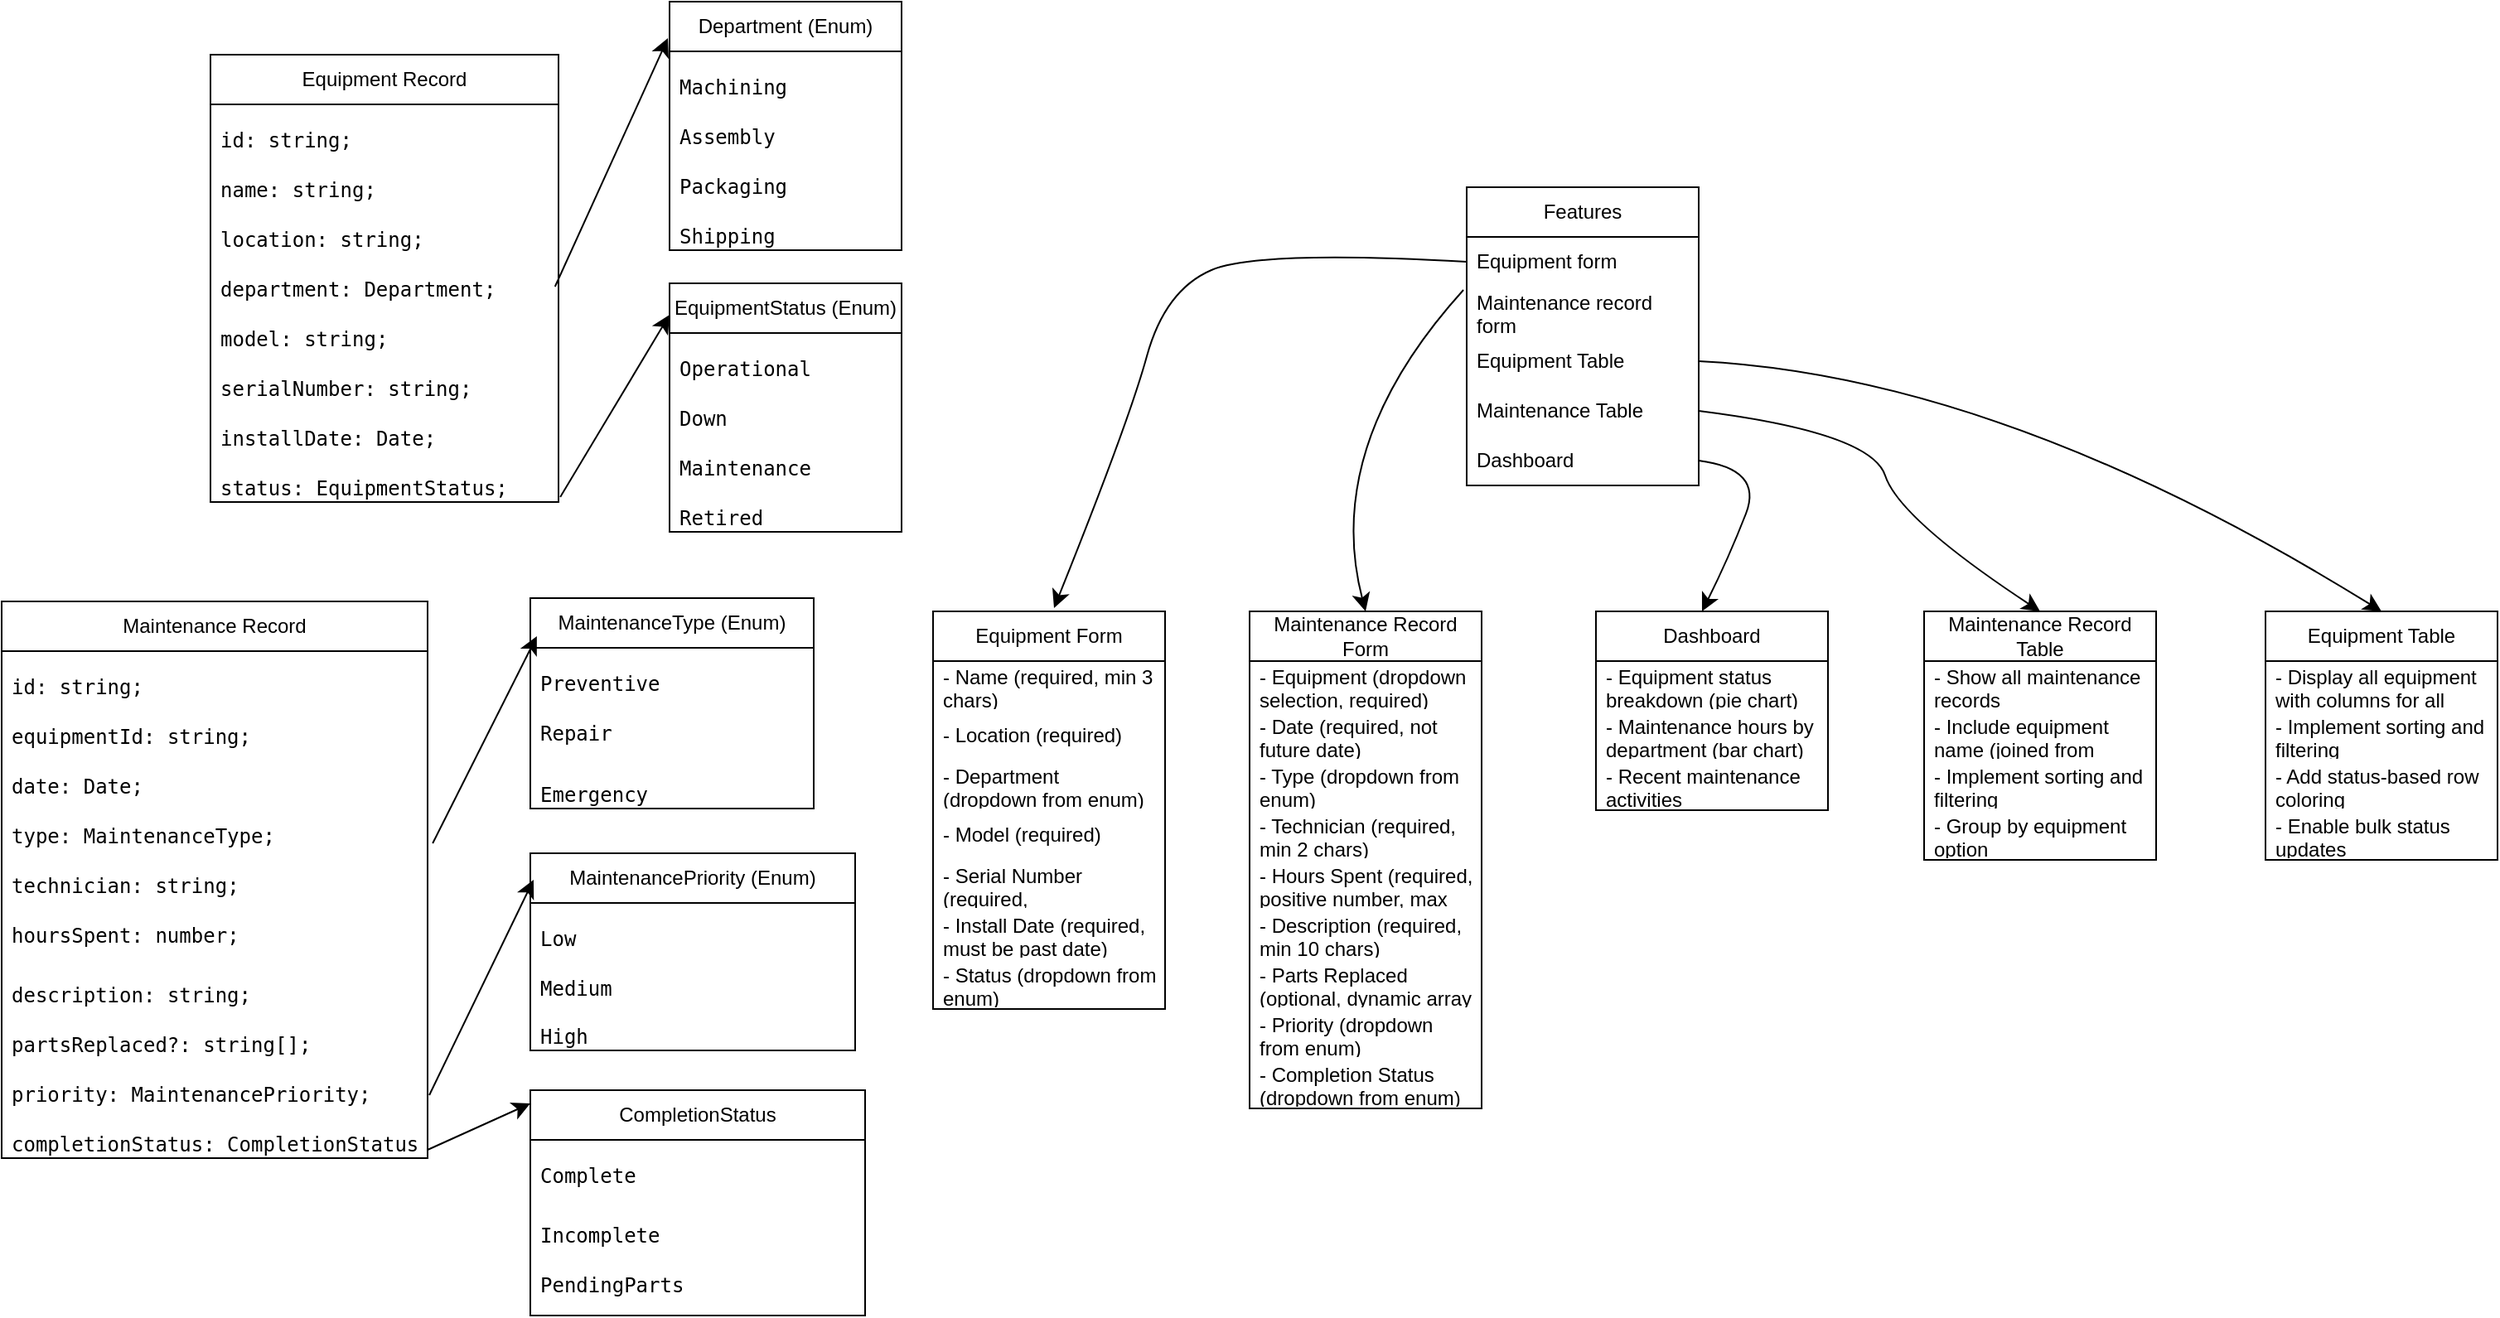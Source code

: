 <mxfile version="25.0.3">
  <diagram name="Page-1" id="5VgWDtxSaTpN4WF9sOfz">
    <mxGraphModel dx="2487" dy="1349" grid="0" gridSize="10" guides="1" tooltips="1" connect="1" arrows="1" fold="1" page="0" pageScale="1" pageWidth="850" pageHeight="1100" math="0" shadow="0">
      <root>
        <mxCell id="0" />
        <mxCell id="1" parent="0" />
        <mxCell id="7rhmmY-46YRHxx6IrjYj-1" value="Features" style="swimlane;fontStyle=0;childLayout=stackLayout;horizontal=1;startSize=30;horizontalStack=0;resizeParent=1;resizeParentMax=0;resizeLast=0;collapsible=1;marginBottom=0;whiteSpace=wrap;html=1;" vertex="1" parent="1">
          <mxGeometry x="192" y="-205" width="140" height="180" as="geometry" />
        </mxCell>
        <mxCell id="7rhmmY-46YRHxx6IrjYj-2" value="Equipment form" style="text;strokeColor=none;fillColor=none;align=left;verticalAlign=middle;spacingLeft=4;spacingRight=4;overflow=hidden;points=[[0,0.5],[1,0.5]];portConstraint=eastwest;rotatable=0;whiteSpace=wrap;html=1;" vertex="1" parent="7rhmmY-46YRHxx6IrjYj-1">
          <mxGeometry y="30" width="140" height="30" as="geometry" />
        </mxCell>
        <mxCell id="7rhmmY-46YRHxx6IrjYj-3" value="Maintenance record form" style="text;strokeColor=none;fillColor=none;align=left;verticalAlign=middle;spacingLeft=4;spacingRight=4;overflow=hidden;points=[[0,0.5],[1,0.5]];portConstraint=eastwest;rotatable=0;whiteSpace=wrap;html=1;" vertex="1" parent="7rhmmY-46YRHxx6IrjYj-1">
          <mxGeometry y="60" width="140" height="30" as="geometry" />
        </mxCell>
        <mxCell id="7rhmmY-46YRHxx6IrjYj-4" value="Equipment Table" style="text;strokeColor=none;fillColor=none;align=left;verticalAlign=middle;spacingLeft=4;spacingRight=4;overflow=hidden;points=[[0,0.5],[1,0.5]];portConstraint=eastwest;rotatable=0;whiteSpace=wrap;html=1;" vertex="1" parent="7rhmmY-46YRHxx6IrjYj-1">
          <mxGeometry y="90" width="140" height="30" as="geometry" />
        </mxCell>
        <mxCell id="7rhmmY-46YRHxx6IrjYj-5" value="Maintenance Table" style="text;strokeColor=none;fillColor=none;align=left;verticalAlign=middle;spacingLeft=4;spacingRight=4;overflow=hidden;points=[[0,0.5],[1,0.5]];portConstraint=eastwest;rotatable=0;whiteSpace=wrap;html=1;" vertex="1" parent="7rhmmY-46YRHxx6IrjYj-1">
          <mxGeometry y="120" width="140" height="30" as="geometry" />
        </mxCell>
        <mxCell id="7rhmmY-46YRHxx6IrjYj-6" value="Dashboard" style="text;strokeColor=none;fillColor=none;align=left;verticalAlign=middle;spacingLeft=4;spacingRight=4;overflow=hidden;points=[[0,0.5],[1,0.5]];portConstraint=eastwest;rotatable=0;whiteSpace=wrap;html=1;" vertex="1" parent="7rhmmY-46YRHxx6IrjYj-1">
          <mxGeometry y="150" width="140" height="30" as="geometry" />
        </mxCell>
        <mxCell id="7rhmmY-46YRHxx6IrjYj-11" value="Equipment Form" style="swimlane;fontStyle=0;childLayout=stackLayout;horizontal=1;startSize=30;horizontalStack=0;resizeParent=1;resizeParentMax=0;resizeLast=0;collapsible=1;marginBottom=0;whiteSpace=wrap;html=1;" vertex="1" parent="1">
          <mxGeometry x="-130" y="51" width="140" height="240" as="geometry" />
        </mxCell>
        <mxCell id="7rhmmY-46YRHxx6IrjYj-12" value="- Name (required, min 3 chars)" style="text;strokeColor=none;fillColor=none;align=left;verticalAlign=middle;spacingLeft=4;spacingRight=4;overflow=hidden;points=[[0,0.5],[1,0.5]];portConstraint=eastwest;rotatable=0;whiteSpace=wrap;html=1;" vertex="1" parent="7rhmmY-46YRHxx6IrjYj-11">
          <mxGeometry y="30" width="140" height="30" as="geometry" />
        </mxCell>
        <mxCell id="7rhmmY-46YRHxx6IrjYj-13" value="- Location (required)" style="text;strokeColor=none;fillColor=none;align=left;verticalAlign=middle;spacingLeft=4;spacingRight=4;overflow=hidden;points=[[0,0.5],[1,0.5]];portConstraint=eastwest;rotatable=0;whiteSpace=wrap;html=1;" vertex="1" parent="7rhmmY-46YRHxx6IrjYj-11">
          <mxGeometry y="60" width="140" height="30" as="geometry" />
        </mxCell>
        <mxCell id="7rhmmY-46YRHxx6IrjYj-14" value="- Department (dropdown from enum)" style="text;strokeColor=none;fillColor=none;align=left;verticalAlign=middle;spacingLeft=4;spacingRight=4;overflow=hidden;points=[[0,0.5],[1,0.5]];portConstraint=eastwest;rotatable=0;whiteSpace=wrap;html=1;" vertex="1" parent="7rhmmY-46YRHxx6IrjYj-11">
          <mxGeometry y="90" width="140" height="30" as="geometry" />
        </mxCell>
        <mxCell id="7rhmmY-46YRHxx6IrjYj-15" value="- Model (required)" style="text;strokeColor=none;fillColor=none;align=left;verticalAlign=middle;spacingLeft=4;spacingRight=4;overflow=hidden;points=[[0,0.5],[1,0.5]];portConstraint=eastwest;rotatable=0;whiteSpace=wrap;html=1;" vertex="1" parent="7rhmmY-46YRHxx6IrjYj-11">
          <mxGeometry y="120" width="140" height="30" as="geometry" />
        </mxCell>
        <mxCell id="7rhmmY-46YRHxx6IrjYj-16" value="- Serial Number (required, alphanumeric)" style="text;strokeColor=none;fillColor=none;align=left;verticalAlign=middle;spacingLeft=4;spacingRight=4;overflow=hidden;points=[[0,0.5],[1,0.5]];portConstraint=eastwest;rotatable=0;whiteSpace=wrap;html=1;" vertex="1" parent="7rhmmY-46YRHxx6IrjYj-11">
          <mxGeometry y="150" width="140" height="30" as="geometry" />
        </mxCell>
        <mxCell id="7rhmmY-46YRHxx6IrjYj-17" value="- Install Date (required, must be past date)" style="text;strokeColor=none;fillColor=none;align=left;verticalAlign=middle;spacingLeft=4;spacingRight=4;overflow=hidden;points=[[0,0.5],[1,0.5]];portConstraint=eastwest;rotatable=0;whiteSpace=wrap;html=1;" vertex="1" parent="7rhmmY-46YRHxx6IrjYj-11">
          <mxGeometry y="180" width="140" height="30" as="geometry" />
        </mxCell>
        <mxCell id="7rhmmY-46YRHxx6IrjYj-18" value="- Status (dropdown from enum)" style="text;strokeColor=none;fillColor=none;align=left;verticalAlign=middle;spacingLeft=4;spacingRight=4;overflow=hidden;points=[[0,0.5],[1,0.5]];portConstraint=eastwest;rotatable=0;whiteSpace=wrap;html=1;" vertex="1" parent="7rhmmY-46YRHxx6IrjYj-11">
          <mxGeometry y="210" width="140" height="30" as="geometry" />
        </mxCell>
        <mxCell id="7rhmmY-46YRHxx6IrjYj-21" value="Maintenance Record Form" style="swimlane;fontStyle=0;childLayout=stackLayout;horizontal=1;startSize=30;horizontalStack=0;resizeParent=1;resizeParentMax=0;resizeLast=0;collapsible=1;marginBottom=0;whiteSpace=wrap;html=1;" vertex="1" parent="1">
          <mxGeometry x="61" y="51" width="140" height="300" as="geometry" />
        </mxCell>
        <mxCell id="7rhmmY-46YRHxx6IrjYj-22" value="- Equipment (dropdown selection, required)" style="text;strokeColor=none;fillColor=none;align=left;verticalAlign=middle;spacingLeft=4;spacingRight=4;overflow=hidden;points=[[0,0.5],[1,0.5]];portConstraint=eastwest;rotatable=0;whiteSpace=wrap;html=1;" vertex="1" parent="7rhmmY-46YRHxx6IrjYj-21">
          <mxGeometry y="30" width="140" height="30" as="geometry" />
        </mxCell>
        <mxCell id="7rhmmY-46YRHxx6IrjYj-23" value="- Date (required, not future date)" style="text;strokeColor=none;fillColor=none;align=left;verticalAlign=middle;spacingLeft=4;spacingRight=4;overflow=hidden;points=[[0,0.5],[1,0.5]];portConstraint=eastwest;rotatable=0;whiteSpace=wrap;html=1;" vertex="1" parent="7rhmmY-46YRHxx6IrjYj-21">
          <mxGeometry y="60" width="140" height="30" as="geometry" />
        </mxCell>
        <mxCell id="7rhmmY-46YRHxx6IrjYj-24" value="- Type (dropdown from enum)" style="text;strokeColor=none;fillColor=none;align=left;verticalAlign=middle;spacingLeft=4;spacingRight=4;overflow=hidden;points=[[0,0.5],[1,0.5]];portConstraint=eastwest;rotatable=0;whiteSpace=wrap;html=1;" vertex="1" parent="7rhmmY-46YRHxx6IrjYj-21">
          <mxGeometry y="90" width="140" height="30" as="geometry" />
        </mxCell>
        <mxCell id="7rhmmY-46YRHxx6IrjYj-25" value="- Technician (required, min 2 chars)" style="text;strokeColor=none;fillColor=none;align=left;verticalAlign=middle;spacingLeft=4;spacingRight=4;overflow=hidden;points=[[0,0.5],[1,0.5]];portConstraint=eastwest;rotatable=0;whiteSpace=wrap;html=1;" vertex="1" parent="7rhmmY-46YRHxx6IrjYj-21">
          <mxGeometry y="120" width="140" height="30" as="geometry" />
        </mxCell>
        <mxCell id="7rhmmY-46YRHxx6IrjYj-26" value="- Hours Spent (required, positive number, max 24)" style="text;strokeColor=none;fillColor=none;align=left;verticalAlign=middle;spacingLeft=4;spacingRight=4;overflow=hidden;points=[[0,0.5],[1,0.5]];portConstraint=eastwest;rotatable=0;whiteSpace=wrap;html=1;" vertex="1" parent="7rhmmY-46YRHxx6IrjYj-21">
          <mxGeometry y="150" width="140" height="30" as="geometry" />
        </mxCell>
        <mxCell id="7rhmmY-46YRHxx6IrjYj-27" value="- Description (required, min 10 chars)" style="text;strokeColor=none;fillColor=none;align=left;verticalAlign=middle;spacingLeft=4;spacingRight=4;overflow=hidden;points=[[0,0.5],[1,0.5]];portConstraint=eastwest;rotatable=0;whiteSpace=wrap;html=1;" vertex="1" parent="7rhmmY-46YRHxx6IrjYj-21">
          <mxGeometry y="180" width="140" height="30" as="geometry" />
        </mxCell>
        <mxCell id="7rhmmY-46YRHxx6IrjYj-28" value="- Parts Replaced (optional, dynamic array of strings)" style="text;strokeColor=none;fillColor=none;align=left;verticalAlign=middle;spacingLeft=4;spacingRight=4;overflow=hidden;points=[[0,0.5],[1,0.5]];portConstraint=eastwest;rotatable=0;whiteSpace=wrap;html=1;" vertex="1" parent="7rhmmY-46YRHxx6IrjYj-21">
          <mxGeometry y="210" width="140" height="30" as="geometry" />
        </mxCell>
        <mxCell id="7rhmmY-46YRHxx6IrjYj-29" value="- Priority (dropdown from enum)" style="text;strokeColor=none;fillColor=none;align=left;verticalAlign=middle;spacingLeft=4;spacingRight=4;overflow=hidden;points=[[0,0.5],[1,0.5]];portConstraint=eastwest;rotatable=0;whiteSpace=wrap;html=1;" vertex="1" parent="7rhmmY-46YRHxx6IrjYj-21">
          <mxGeometry y="240" width="140" height="30" as="geometry" />
        </mxCell>
        <mxCell id="7rhmmY-46YRHxx6IrjYj-30" value="- Completion Status (dropdown from enum)" style="text;strokeColor=none;fillColor=none;align=left;verticalAlign=middle;spacingLeft=4;spacingRight=4;overflow=hidden;points=[[0,0.5],[1,0.5]];portConstraint=eastwest;rotatable=0;whiteSpace=wrap;html=1;" vertex="1" parent="7rhmmY-46YRHxx6IrjYj-21">
          <mxGeometry y="270" width="140" height="30" as="geometry" />
        </mxCell>
        <mxCell id="7rhmmY-46YRHxx6IrjYj-31" value="Equipment Table" style="swimlane;fontStyle=0;childLayout=stackLayout;horizontal=1;startSize=30;horizontalStack=0;resizeParent=1;resizeParentMax=0;resizeLast=0;collapsible=1;marginBottom=0;whiteSpace=wrap;html=1;" vertex="1" parent="1">
          <mxGeometry x="674" y="51" width="140" height="150" as="geometry" />
        </mxCell>
        <mxCell id="7rhmmY-46YRHxx6IrjYj-32" value="- Display all equipment with columns for all fields" style="text;strokeColor=none;fillColor=none;align=left;verticalAlign=middle;spacingLeft=4;spacingRight=4;overflow=hidden;points=[[0,0.5],[1,0.5]];portConstraint=eastwest;rotatable=0;whiteSpace=wrap;html=1;" vertex="1" parent="7rhmmY-46YRHxx6IrjYj-31">
          <mxGeometry y="30" width="140" height="30" as="geometry" />
        </mxCell>
        <mxCell id="7rhmmY-46YRHxx6IrjYj-33" value="- Implement sorting and filtering" style="text;strokeColor=none;fillColor=none;align=left;verticalAlign=middle;spacingLeft=4;spacingRight=4;overflow=hidden;points=[[0,0.5],[1,0.5]];portConstraint=eastwest;rotatable=0;whiteSpace=wrap;html=1;" vertex="1" parent="7rhmmY-46YRHxx6IrjYj-31">
          <mxGeometry y="60" width="140" height="30" as="geometry" />
        </mxCell>
        <mxCell id="7rhmmY-46YRHxx6IrjYj-34" value="- Add status-based row coloring" style="text;strokeColor=none;fillColor=none;align=left;verticalAlign=middle;spacingLeft=4;spacingRight=4;overflow=hidden;points=[[0,0.5],[1,0.5]];portConstraint=eastwest;rotatable=0;whiteSpace=wrap;html=1;" vertex="1" parent="7rhmmY-46YRHxx6IrjYj-31">
          <mxGeometry y="90" width="140" height="30" as="geometry" />
        </mxCell>
        <mxCell id="7rhmmY-46YRHxx6IrjYj-35" value="- Enable bulk status updates" style="text;strokeColor=none;fillColor=none;align=left;verticalAlign=middle;spacingLeft=4;spacingRight=4;overflow=hidden;points=[[0,0.5],[1,0.5]];portConstraint=eastwest;rotatable=0;whiteSpace=wrap;html=1;" vertex="1" parent="7rhmmY-46YRHxx6IrjYj-31">
          <mxGeometry y="120" width="140" height="30" as="geometry" />
        </mxCell>
        <mxCell id="7rhmmY-46YRHxx6IrjYj-36" value="Maintenance Record Table" style="swimlane;fontStyle=0;childLayout=stackLayout;horizontal=1;startSize=30;horizontalStack=0;resizeParent=1;resizeParentMax=0;resizeLast=0;collapsible=1;marginBottom=0;whiteSpace=wrap;html=1;" vertex="1" parent="1">
          <mxGeometry x="468" y="51" width="140" height="150" as="geometry" />
        </mxCell>
        <mxCell id="7rhmmY-46YRHxx6IrjYj-37" value="- Show all maintenance records" style="text;strokeColor=none;fillColor=none;align=left;verticalAlign=middle;spacingLeft=4;spacingRight=4;overflow=hidden;points=[[0,0.5],[1,0.5]];portConstraint=eastwest;rotatable=0;whiteSpace=wrap;html=1;" vertex="1" parent="7rhmmY-46YRHxx6IrjYj-36">
          <mxGeometry y="30" width="140" height="30" as="geometry" />
        </mxCell>
        <mxCell id="7rhmmY-46YRHxx6IrjYj-38" value="- Include equipment name (joined from equipment data)" style="text;strokeColor=none;fillColor=none;align=left;verticalAlign=middle;spacingLeft=4;spacingRight=4;overflow=hidden;points=[[0,0.5],[1,0.5]];portConstraint=eastwest;rotatable=0;whiteSpace=wrap;html=1;" vertex="1" parent="7rhmmY-46YRHxx6IrjYj-36">
          <mxGeometry y="60" width="140" height="30" as="geometry" />
        </mxCell>
        <mxCell id="7rhmmY-46YRHxx6IrjYj-39" value="- Implement sorting and filtering" style="text;strokeColor=none;fillColor=none;align=left;verticalAlign=middle;spacingLeft=4;spacingRight=4;overflow=hidden;points=[[0,0.5],[1,0.5]];portConstraint=eastwest;rotatable=0;whiteSpace=wrap;html=1;" vertex="1" parent="7rhmmY-46YRHxx6IrjYj-36">
          <mxGeometry y="90" width="140" height="30" as="geometry" />
        </mxCell>
        <mxCell id="7rhmmY-46YRHxx6IrjYj-40" value="- Group by equipment option" style="text;strokeColor=none;fillColor=none;align=left;verticalAlign=middle;spacingLeft=4;spacingRight=4;overflow=hidden;points=[[0,0.5],[1,0.5]];portConstraint=eastwest;rotatable=0;whiteSpace=wrap;html=1;" vertex="1" parent="7rhmmY-46YRHxx6IrjYj-36">
          <mxGeometry y="120" width="140" height="30" as="geometry" />
        </mxCell>
        <mxCell id="7rhmmY-46YRHxx6IrjYj-41" value="Dashboard" style="swimlane;fontStyle=0;childLayout=stackLayout;horizontal=1;startSize=30;horizontalStack=0;resizeParent=1;resizeParentMax=0;resizeLast=0;collapsible=1;marginBottom=0;whiteSpace=wrap;html=1;" vertex="1" parent="1">
          <mxGeometry x="270" y="51" width="140" height="120" as="geometry" />
        </mxCell>
        <mxCell id="7rhmmY-46YRHxx6IrjYj-42" value="- Equipment status breakdown (pie chart)" style="text;strokeColor=none;fillColor=none;align=left;verticalAlign=middle;spacingLeft=4;spacingRight=4;overflow=hidden;points=[[0,0.5],[1,0.5]];portConstraint=eastwest;rotatable=0;whiteSpace=wrap;html=1;" vertex="1" parent="7rhmmY-46YRHxx6IrjYj-41">
          <mxGeometry y="30" width="140" height="30" as="geometry" />
        </mxCell>
        <mxCell id="7rhmmY-46YRHxx6IrjYj-43" value="- Maintenance hours by department (bar chart)" style="text;strokeColor=none;fillColor=none;align=left;verticalAlign=middle;spacingLeft=4;spacingRight=4;overflow=hidden;points=[[0,0.5],[1,0.5]];portConstraint=eastwest;rotatable=0;whiteSpace=wrap;html=1;" vertex="1" parent="7rhmmY-46YRHxx6IrjYj-41">
          <mxGeometry y="60" width="140" height="30" as="geometry" />
        </mxCell>
        <mxCell id="7rhmmY-46YRHxx6IrjYj-44" value="- Recent maintenance activities" style="text;strokeColor=none;fillColor=none;align=left;verticalAlign=middle;spacingLeft=4;spacingRight=4;overflow=hidden;points=[[0,0.5],[1,0.5]];portConstraint=eastwest;rotatable=0;whiteSpace=wrap;html=1;" vertex="1" parent="7rhmmY-46YRHxx6IrjYj-41">
          <mxGeometry y="90" width="140" height="30" as="geometry" />
        </mxCell>
        <mxCell id="7rhmmY-46YRHxx6IrjYj-47" value="" style="curved=1;endArrow=classic;html=1;rounded=0;fontSize=12;startSize=8;endSize=8;exitX=0;exitY=0.5;exitDx=0;exitDy=0;" edge="1" parent="1" source="7rhmmY-46YRHxx6IrjYj-2">
          <mxGeometry width="50" height="50" relative="1" as="geometry">
            <mxPoint x="-1" y="-108" as="sourcePoint" />
            <mxPoint x="-57" y="49" as="targetPoint" />
            <Array as="points">
              <mxPoint x="66" y="-167" />
              <mxPoint x="10" y="-143" />
              <mxPoint x="-12" y="-63" />
            </Array>
          </mxGeometry>
        </mxCell>
        <mxCell id="7rhmmY-46YRHxx6IrjYj-48" value="" style="curved=1;endArrow=classic;html=1;rounded=0;fontSize=12;startSize=8;endSize=8;entryX=0.5;entryY=0;entryDx=0;entryDy=0;exitX=-0.014;exitY=0.067;exitDx=0;exitDy=0;exitPerimeter=0;" edge="1" parent="1" source="7rhmmY-46YRHxx6IrjYj-3" target="7rhmmY-46YRHxx6IrjYj-21">
          <mxGeometry width="50" height="50" relative="1" as="geometry">
            <mxPoint x="55" y="-49" as="sourcePoint" />
            <mxPoint x="105" y="-99" as="targetPoint" />
            <Array as="points">
              <mxPoint x="105" y="-49" />
            </Array>
          </mxGeometry>
        </mxCell>
        <mxCell id="7rhmmY-46YRHxx6IrjYj-50" value="" style="curved=1;endArrow=classic;html=1;rounded=0;fontSize=12;startSize=8;endSize=8;exitX=1;exitY=0.75;exitDx=0;exitDy=0;entryX=0.5;entryY=0;entryDx=0;entryDy=0;" edge="1" parent="1" source="7rhmmY-46YRHxx6IrjYj-1" target="7rhmmY-46YRHxx6IrjYj-36">
          <mxGeometry width="50" height="50" relative="1" as="geometry">
            <mxPoint x="442" y="-82" as="sourcePoint" />
            <mxPoint x="527" y="47" as="targetPoint" />
            <Array as="points">
              <mxPoint x="436" y="-57" />
              <mxPoint x="453" y="-5" />
            </Array>
          </mxGeometry>
        </mxCell>
        <mxCell id="7rhmmY-46YRHxx6IrjYj-51" value="" style="curved=1;endArrow=classic;html=1;rounded=0;fontSize=12;startSize=8;endSize=8;entryX=0.457;entryY=0;entryDx=0;entryDy=0;entryPerimeter=0;exitX=1;exitY=0.5;exitDx=0;exitDy=0;" edge="1" parent="1" source="7rhmmY-46YRHxx6IrjYj-6" target="7rhmmY-46YRHxx6IrjYj-41">
          <mxGeometry width="50" height="50" relative="1" as="geometry">
            <mxPoint x="468" y="156" as="sourcePoint" />
            <mxPoint x="518" y="106" as="targetPoint" />
            <Array as="points">
              <mxPoint x="371" y="-35" />
              <mxPoint x="350" y="19" />
            </Array>
          </mxGeometry>
        </mxCell>
        <mxCell id="7rhmmY-46YRHxx6IrjYj-53" value="" style="curved=1;endArrow=classic;html=1;rounded=0;fontSize=12;startSize=8;endSize=8;exitX=1;exitY=0.5;exitDx=0;exitDy=0;entryX=0.5;entryY=0;entryDx=0;entryDy=0;" edge="1" parent="1" source="7rhmmY-46YRHxx6IrjYj-4" target="7rhmmY-46YRHxx6IrjYj-31">
          <mxGeometry width="50" height="50" relative="1" as="geometry">
            <mxPoint x="505" y="-96" as="sourcePoint" />
            <mxPoint x="555" y="-146" as="targetPoint" />
            <Array as="points">
              <mxPoint x="515" y="-91" />
            </Array>
          </mxGeometry>
        </mxCell>
        <mxCell id="7rhmmY-46YRHxx6IrjYj-58" value="Equipment Record" style="swimlane;fontStyle=0;childLayout=stackLayout;horizontal=1;startSize=30;horizontalStack=0;resizeParent=1;resizeParentMax=0;resizeLast=0;collapsible=1;marginBottom=0;whiteSpace=wrap;html=1;" vertex="1" parent="1">
          <mxGeometry x="-566" y="-285" width="210" height="270" as="geometry" />
        </mxCell>
        <mxCell id="7rhmmY-46YRHxx6IrjYj-59" value="&lt;pre&gt;&lt;span class=&quot;pl-c1&quot;&gt;id&lt;/span&gt;: &lt;span class=&quot;pl-smi&quot;&gt;string&lt;/span&gt;&lt;span class=&quot;pl-kos&quot;&gt;;&lt;/span&gt;&lt;/pre&gt;" style="text;strokeColor=none;fillColor=none;align=left;verticalAlign=middle;spacingLeft=4;spacingRight=4;overflow=hidden;points=[[0,0.5],[1,0.5]];portConstraint=eastwest;rotatable=0;whiteSpace=wrap;html=1;" vertex="1" parent="7rhmmY-46YRHxx6IrjYj-58">
          <mxGeometry y="30" width="210" height="30" as="geometry" />
        </mxCell>
        <mxCell id="7rhmmY-46YRHxx6IrjYj-60" value="&lt;pre&gt;&lt;span class=&quot;pl-c1&quot;&gt;name&lt;/span&gt;: &lt;span class=&quot;pl-smi&quot;&gt;string&lt;/span&gt;&lt;span class=&quot;pl-kos&quot;&gt;;&lt;/span&gt;&lt;/pre&gt;" style="text;strokeColor=none;fillColor=none;align=left;verticalAlign=middle;spacingLeft=4;spacingRight=4;overflow=hidden;points=[[0,0.5],[1,0.5]];portConstraint=eastwest;rotatable=0;whiteSpace=wrap;html=1;" vertex="1" parent="7rhmmY-46YRHxx6IrjYj-58">
          <mxGeometry y="60" width="210" height="30" as="geometry" />
        </mxCell>
        <mxCell id="7rhmmY-46YRHxx6IrjYj-61" value="&lt;pre&gt;&lt;span class=&quot;pl-c1&quot;&gt;location&lt;/span&gt;: &lt;span class=&quot;pl-smi&quot;&gt;string&lt;/span&gt;&lt;span class=&quot;pl-kos&quot;&gt;;&lt;/span&gt;&lt;/pre&gt;" style="text;strokeColor=none;fillColor=none;align=left;verticalAlign=middle;spacingLeft=4;spacingRight=4;overflow=hidden;points=[[0,0.5],[1,0.5]];portConstraint=eastwest;rotatable=0;whiteSpace=wrap;html=1;" vertex="1" parent="7rhmmY-46YRHxx6IrjYj-58">
          <mxGeometry y="90" width="210" height="30" as="geometry" />
        </mxCell>
        <mxCell id="7rhmmY-46YRHxx6IrjYj-63" value="&lt;pre&gt;&lt;span class=&quot;pl-c1&quot;&gt;department: Department;&lt;/span&gt;&lt;/pre&gt;" style="text;strokeColor=none;fillColor=none;align=left;verticalAlign=middle;spacingLeft=4;spacingRight=4;overflow=hidden;points=[[0,0.5],[1,0.5]];portConstraint=eastwest;rotatable=0;whiteSpace=wrap;html=1;" vertex="1" parent="7rhmmY-46YRHxx6IrjYj-58">
          <mxGeometry y="120" width="210" height="30" as="geometry" />
        </mxCell>
        <mxCell id="7rhmmY-46YRHxx6IrjYj-64" value="&lt;pre&gt;&lt;span class=&quot;pl-c1&quot;&gt;model&lt;/span&gt;: &lt;span class=&quot;pl-smi&quot;&gt;string&lt;/span&gt;&lt;span class=&quot;pl-kos&quot;&gt;;&lt;/span&gt;&lt;/pre&gt;" style="text;strokeColor=none;fillColor=none;align=left;verticalAlign=middle;spacingLeft=4;spacingRight=4;overflow=hidden;points=[[0,0.5],[1,0.5]];portConstraint=eastwest;rotatable=0;whiteSpace=wrap;html=1;" vertex="1" parent="7rhmmY-46YRHxx6IrjYj-58">
          <mxGeometry y="150" width="210" height="30" as="geometry" />
        </mxCell>
        <mxCell id="7rhmmY-46YRHxx6IrjYj-65" value="&lt;pre&gt;&lt;span class=&quot;pl-c1&quot;&gt;serialNumber&lt;/span&gt;: &lt;span class=&quot;pl-smi&quot;&gt;string&lt;/span&gt;&lt;span class=&quot;pl-kos&quot;&gt;;&lt;/span&gt;&lt;/pre&gt;" style="text;strokeColor=none;fillColor=none;align=left;verticalAlign=middle;spacingLeft=4;spacingRight=4;overflow=hidden;points=[[0,0.5],[1,0.5]];portConstraint=eastwest;rotatable=0;whiteSpace=wrap;html=1;" vertex="1" parent="7rhmmY-46YRHxx6IrjYj-58">
          <mxGeometry y="180" width="210" height="30" as="geometry" />
        </mxCell>
        <mxCell id="7rhmmY-46YRHxx6IrjYj-66" value="&lt;pre&gt;&lt;span class=&quot;pl-c1&quot;&gt;installDate&lt;/span&gt;: &lt;span class=&quot;pl-smi&quot;&gt;Date&lt;/span&gt;&lt;span class=&quot;pl-kos&quot;&gt;;&lt;/span&gt;&lt;/pre&gt;" style="text;strokeColor=none;fillColor=none;align=left;verticalAlign=middle;spacingLeft=4;spacingRight=4;overflow=hidden;points=[[0,0.5],[1,0.5]];portConstraint=eastwest;rotatable=0;whiteSpace=wrap;html=1;" vertex="1" parent="7rhmmY-46YRHxx6IrjYj-58">
          <mxGeometry y="210" width="210" height="30" as="geometry" />
        </mxCell>
        <mxCell id="7rhmmY-46YRHxx6IrjYj-68" value="&lt;pre&gt;&lt;span class=&quot;pl-c1&quot;&gt;status&lt;/span&gt;: EquipmentStatus;&lt;/pre&gt;" style="text;strokeColor=none;fillColor=none;align=left;verticalAlign=middle;spacingLeft=4;spacingRight=4;overflow=hidden;points=[[0,0.5],[1,0.5]];portConstraint=eastwest;rotatable=0;whiteSpace=wrap;html=1;" vertex="1" parent="7rhmmY-46YRHxx6IrjYj-58">
          <mxGeometry y="240" width="210" height="30" as="geometry" />
        </mxCell>
        <mxCell id="7rhmmY-46YRHxx6IrjYj-69" value="Department (Enum)" style="swimlane;fontStyle=0;childLayout=stackLayout;horizontal=1;startSize=30;horizontalStack=0;resizeParent=1;resizeParentMax=0;resizeLast=0;collapsible=1;marginBottom=0;whiteSpace=wrap;html=1;" vertex="1" parent="1">
          <mxGeometry x="-289" y="-317" width="140" height="150" as="geometry" />
        </mxCell>
        <mxCell id="7rhmmY-46YRHxx6IrjYj-71" value="&lt;pre&gt;&lt;span class=&quot;pl-s&quot;&gt;Machining&lt;/span&gt;&lt;/pre&gt;" style="text;strokeColor=none;fillColor=none;align=left;verticalAlign=middle;spacingLeft=4;spacingRight=4;overflow=hidden;points=[[0,0.5],[1,0.5]];portConstraint=eastwest;rotatable=0;whiteSpace=wrap;html=1;" vertex="1" parent="7rhmmY-46YRHxx6IrjYj-69">
          <mxGeometry y="30" width="140" height="30" as="geometry" />
        </mxCell>
        <mxCell id="7rhmmY-46YRHxx6IrjYj-72" value="&lt;pre&gt;&lt;span class=&quot;pl-s&quot;&gt;Assembly&lt;/span&gt;&lt;/pre&gt;" style="text;strokeColor=none;fillColor=none;align=left;verticalAlign=middle;spacingLeft=4;spacingRight=4;overflow=hidden;points=[[0,0.5],[1,0.5]];portConstraint=eastwest;rotatable=0;whiteSpace=wrap;html=1;" vertex="1" parent="7rhmmY-46YRHxx6IrjYj-69">
          <mxGeometry y="60" width="140" height="30" as="geometry" />
        </mxCell>
        <mxCell id="7rhmmY-46YRHxx6IrjYj-73" value="&lt;pre&gt;&lt;span class=&quot;pl-s&quot;&gt;Packaging&lt;/span&gt;&lt;/pre&gt;" style="text;strokeColor=none;fillColor=none;align=left;verticalAlign=middle;spacingLeft=4;spacingRight=4;overflow=hidden;points=[[0,0.5],[1,0.5]];portConstraint=eastwest;rotatable=0;whiteSpace=wrap;html=1;" vertex="1" parent="7rhmmY-46YRHxx6IrjYj-69">
          <mxGeometry y="90" width="140" height="30" as="geometry" />
        </mxCell>
        <mxCell id="7rhmmY-46YRHxx6IrjYj-74" value="&lt;pre&gt;&lt;span class=&quot;pl-s&quot;&gt;Shipping&lt;/span&gt;&lt;/pre&gt;" style="text;strokeColor=none;fillColor=none;align=left;verticalAlign=middle;spacingLeft=4;spacingRight=4;overflow=hidden;points=[[0,0.5],[1,0.5]];portConstraint=eastwest;rotatable=0;whiteSpace=wrap;html=1;" vertex="1" parent="7rhmmY-46YRHxx6IrjYj-69">
          <mxGeometry y="120" width="140" height="30" as="geometry" />
        </mxCell>
        <mxCell id="7rhmmY-46YRHxx6IrjYj-75" value="EquipmentStatus (Enum)" style="swimlane;fontStyle=0;childLayout=stackLayout;horizontal=1;startSize=30;horizontalStack=0;resizeParent=1;resizeParentMax=0;resizeLast=0;collapsible=1;marginBottom=0;whiteSpace=wrap;html=1;" vertex="1" parent="1">
          <mxGeometry x="-289" y="-147" width="140" height="150" as="geometry" />
        </mxCell>
        <mxCell id="7rhmmY-46YRHxx6IrjYj-76" value="&lt;pre&gt;&lt;span class=&quot;pl-s&quot;&gt;Operational&lt;/span&gt;&lt;/pre&gt;" style="text;strokeColor=none;fillColor=none;align=left;verticalAlign=middle;spacingLeft=4;spacingRight=4;overflow=hidden;points=[[0,0.5],[1,0.5]];portConstraint=eastwest;rotatable=0;whiteSpace=wrap;html=1;" vertex="1" parent="7rhmmY-46YRHxx6IrjYj-75">
          <mxGeometry y="30" width="140" height="30" as="geometry" />
        </mxCell>
        <mxCell id="7rhmmY-46YRHxx6IrjYj-77" value="&lt;pre&gt;&lt;span class=&quot;pl-s&quot;&gt;Down&lt;/span&gt;&lt;/pre&gt;" style="text;strokeColor=none;fillColor=none;align=left;verticalAlign=middle;spacingLeft=4;spacingRight=4;overflow=hidden;points=[[0,0.5],[1,0.5]];portConstraint=eastwest;rotatable=0;whiteSpace=wrap;html=1;" vertex="1" parent="7rhmmY-46YRHxx6IrjYj-75">
          <mxGeometry y="60" width="140" height="30" as="geometry" />
        </mxCell>
        <mxCell id="7rhmmY-46YRHxx6IrjYj-78" value="&lt;pre&gt;&lt;span class=&quot;pl-s&quot;&gt;Maintenance&lt;/span&gt;&lt;/pre&gt;" style="text;strokeColor=none;fillColor=none;align=left;verticalAlign=middle;spacingLeft=4;spacingRight=4;overflow=hidden;points=[[0,0.5],[1,0.5]];portConstraint=eastwest;rotatable=0;whiteSpace=wrap;html=1;" vertex="1" parent="7rhmmY-46YRHxx6IrjYj-75">
          <mxGeometry y="90" width="140" height="30" as="geometry" />
        </mxCell>
        <mxCell id="7rhmmY-46YRHxx6IrjYj-79" value="&lt;pre&gt;&lt;span class=&quot;pl-s&quot;&gt;Retired&lt;/span&gt;&lt;/pre&gt;" style="text;strokeColor=none;fillColor=none;align=left;verticalAlign=middle;spacingLeft=4;spacingRight=4;overflow=hidden;points=[[0,0.5],[1,0.5]];portConstraint=eastwest;rotatable=0;whiteSpace=wrap;html=1;" vertex="1" parent="7rhmmY-46YRHxx6IrjYj-75">
          <mxGeometry y="120" width="140" height="30" as="geometry" />
        </mxCell>
        <mxCell id="7rhmmY-46YRHxx6IrjYj-80" value="" style="endArrow=classic;html=1;rounded=0;fontSize=12;startSize=8;endSize=8;curved=1;exitX=0.99;exitY=0.667;exitDx=0;exitDy=0;exitPerimeter=0;entryX=-0.007;entryY=0.147;entryDx=0;entryDy=0;entryPerimeter=0;" edge="1" parent="1" source="7rhmmY-46YRHxx6IrjYj-63" target="7rhmmY-46YRHxx6IrjYj-69">
          <mxGeometry width="50" height="50" relative="1" as="geometry">
            <mxPoint x="-351" y="-140" as="sourcePoint" />
            <mxPoint x="-275" y="47" as="targetPoint" />
          </mxGeometry>
        </mxCell>
        <mxCell id="7rhmmY-46YRHxx6IrjYj-81" value="" style="endArrow=classic;html=1;rounded=0;fontSize=12;startSize=8;endSize=8;curved=1;exitX=1.005;exitY=0.9;exitDx=0;exitDy=0;exitPerimeter=0;entryX=0;entryY=0.127;entryDx=0;entryDy=0;entryPerimeter=0;" edge="1" parent="1" source="7rhmmY-46YRHxx6IrjYj-68" target="7rhmmY-46YRHxx6IrjYj-75">
          <mxGeometry width="50" height="50" relative="1" as="geometry">
            <mxPoint x="-325" y="97" as="sourcePoint" />
            <mxPoint x="-275" y="47" as="targetPoint" />
          </mxGeometry>
        </mxCell>
        <mxCell id="7rhmmY-46YRHxx6IrjYj-82" value="Maintenance Record" style="swimlane;fontStyle=0;childLayout=stackLayout;horizontal=1;startSize=30;horizontalStack=0;resizeParent=1;resizeParentMax=0;resizeLast=0;collapsible=1;marginBottom=0;whiteSpace=wrap;html=1;" vertex="1" parent="1">
          <mxGeometry x="-692" y="45" width="257" height="336" as="geometry" />
        </mxCell>
        <mxCell id="7rhmmY-46YRHxx6IrjYj-83" value="&lt;pre&gt;&lt;span class=&quot;pl-c1&quot;&gt;id&lt;/span&gt;: &lt;span class=&quot;pl-smi&quot;&gt;string&lt;/span&gt;&lt;span class=&quot;pl-kos&quot;&gt;;&lt;/span&gt;&lt;/pre&gt;" style="text;strokeColor=none;fillColor=none;align=left;verticalAlign=middle;spacingLeft=4;spacingRight=4;overflow=hidden;points=[[0,0.5],[1,0.5]];portConstraint=eastwest;rotatable=0;whiteSpace=wrap;html=1;" vertex="1" parent="7rhmmY-46YRHxx6IrjYj-82">
          <mxGeometry y="30" width="257" height="30" as="geometry" />
        </mxCell>
        <mxCell id="7rhmmY-46YRHxx6IrjYj-84" value="&lt;pre&gt;&lt;span class=&quot;pl-c1&quot;&gt;equipmentId&lt;/span&gt;: &lt;span class=&quot;pl-smi&quot;&gt;string&lt;/span&gt;&lt;span class=&quot;pl-kos&quot;&gt;;&lt;/span&gt;&lt;/pre&gt;" style="text;strokeColor=none;fillColor=none;align=left;verticalAlign=middle;spacingLeft=4;spacingRight=4;overflow=hidden;points=[[0,0.5],[1,0.5]];portConstraint=eastwest;rotatable=0;whiteSpace=wrap;html=1;" vertex="1" parent="7rhmmY-46YRHxx6IrjYj-82">
          <mxGeometry y="60" width="257" height="30" as="geometry" />
        </mxCell>
        <mxCell id="7rhmmY-46YRHxx6IrjYj-85" value="&lt;pre&gt;&lt;span class=&quot;pl-c1&quot;&gt;date&lt;/span&gt;: &lt;span class=&quot;pl-smi&quot;&gt;Date&lt;/span&gt;&lt;span class=&quot;pl-kos&quot;&gt;;&lt;/span&gt;&lt;/pre&gt;" style="text;strokeColor=none;fillColor=none;align=left;verticalAlign=middle;spacingLeft=4;spacingRight=4;overflow=hidden;points=[[0,0.5],[1,0.5]];portConstraint=eastwest;rotatable=0;whiteSpace=wrap;html=1;" vertex="1" parent="7rhmmY-46YRHxx6IrjYj-82">
          <mxGeometry y="90" width="257" height="30" as="geometry" />
        </mxCell>
        <mxCell id="7rhmmY-46YRHxx6IrjYj-86" value="&lt;pre&gt;&lt;span class=&quot;pl-c1&quot;&gt;type: MaintenanceType;&lt;/span&gt;&lt;/pre&gt;" style="text;strokeColor=none;fillColor=none;align=left;verticalAlign=middle;spacingLeft=4;spacingRight=4;overflow=hidden;points=[[0,0.5],[1,0.5]];portConstraint=eastwest;rotatable=0;whiteSpace=wrap;html=1;" vertex="1" parent="7rhmmY-46YRHxx6IrjYj-82">
          <mxGeometry y="120" width="257" height="30" as="geometry" />
        </mxCell>
        <mxCell id="7rhmmY-46YRHxx6IrjYj-87" value="&lt;pre&gt;&lt;span class=&quot;pl-c1&quot;&gt;technician&lt;/span&gt;: &lt;span class=&quot;pl-smi&quot;&gt;string&lt;/span&gt;&lt;span class=&quot;pl-kos&quot;&gt;;&lt;/span&gt;&lt;/pre&gt;" style="text;strokeColor=none;fillColor=none;align=left;verticalAlign=middle;spacingLeft=4;spacingRight=4;overflow=hidden;points=[[0,0.5],[1,0.5]];portConstraint=eastwest;rotatable=0;whiteSpace=wrap;html=1;" vertex="1" parent="7rhmmY-46YRHxx6IrjYj-82">
          <mxGeometry y="150" width="257" height="30" as="geometry" />
        </mxCell>
        <mxCell id="7rhmmY-46YRHxx6IrjYj-88" value="&lt;pre&gt;&lt;span class=&quot;pl-c1&quot;&gt;hoursSpent&lt;/span&gt;: &lt;span class=&quot;pl-smi&quot;&gt;number&lt;/span&gt;&lt;span class=&quot;pl-kos&quot;&gt;;&lt;/span&gt;&lt;/pre&gt;" style="text;strokeColor=none;fillColor=none;align=left;verticalAlign=middle;spacingLeft=4;spacingRight=4;overflow=hidden;points=[[0,0.5],[1,0.5]];portConstraint=eastwest;rotatable=0;whiteSpace=wrap;html=1;" vertex="1" parent="7rhmmY-46YRHxx6IrjYj-82">
          <mxGeometry y="180" width="257" height="36" as="geometry" />
        </mxCell>
        <mxCell id="7rhmmY-46YRHxx6IrjYj-89" value="&lt;pre&gt;&lt;span class=&quot;pl-c1&quot;&gt;description&lt;/span&gt;: &lt;span class=&quot;pl-smi&quot;&gt;string&lt;/span&gt;&lt;span class=&quot;pl-kos&quot;&gt;;&lt;/span&gt;&lt;/pre&gt;" style="text;strokeColor=none;fillColor=none;align=left;verticalAlign=middle;spacingLeft=4;spacingRight=4;overflow=hidden;points=[[0,0.5],[1,0.5]];portConstraint=eastwest;rotatable=0;whiteSpace=wrap;html=1;" vertex="1" parent="7rhmmY-46YRHxx6IrjYj-82">
          <mxGeometry y="216" width="257" height="30" as="geometry" />
        </mxCell>
        <mxCell id="7rhmmY-46YRHxx6IrjYj-90" value="&lt;pre&gt;&lt;span class=&quot;pl-c1&quot;&gt;partsReplaced&lt;/span&gt;?: &lt;span class=&quot;pl-smi&quot;&gt;string&lt;/span&gt;&lt;span class=&quot;pl-kos&quot;&gt;[&lt;/span&gt;&lt;span class=&quot;pl-kos&quot;&gt;]&lt;/span&gt;&lt;span class=&quot;pl-kos&quot;&gt;;&lt;/span&gt;&lt;/pre&gt;" style="text;strokeColor=none;fillColor=none;align=left;verticalAlign=middle;spacingLeft=4;spacingRight=4;overflow=hidden;points=[[0,0.5],[1,0.5]];portConstraint=eastwest;rotatable=0;whiteSpace=wrap;html=1;" vertex="1" parent="7rhmmY-46YRHxx6IrjYj-82">
          <mxGeometry y="246" width="257" height="30" as="geometry" />
        </mxCell>
        <mxCell id="7rhmmY-46YRHxx6IrjYj-91" value="&lt;pre&gt;&lt;span class=&quot;pl-c1&quot;&gt;priority: MaintenancePriority;&lt;/span&gt;&lt;/pre&gt;" style="text;strokeColor=none;fillColor=none;align=left;verticalAlign=middle;spacingLeft=4;spacingRight=4;overflow=hidden;points=[[0,0.5],[1,0.5]];portConstraint=eastwest;rotatable=0;whiteSpace=wrap;html=1;" vertex="1" parent="7rhmmY-46YRHxx6IrjYj-82">
          <mxGeometry y="276" width="257" height="30" as="geometry" />
        </mxCell>
        <mxCell id="7rhmmY-46YRHxx6IrjYj-92" value="&lt;pre&gt;&lt;span class=&quot;pl-c1&quot;&gt;completionStatus&lt;/span&gt;: CompletionStatus;&lt;/pre&gt;" style="text;strokeColor=none;fillColor=none;align=left;verticalAlign=middle;spacingLeft=4;spacingRight=4;overflow=hidden;points=[[0,0.5],[1,0.5]];portConstraint=eastwest;rotatable=0;whiteSpace=wrap;html=1;" vertex="1" parent="7rhmmY-46YRHxx6IrjYj-82">
          <mxGeometry y="306" width="257" height="30" as="geometry" />
        </mxCell>
        <mxCell id="7rhmmY-46YRHxx6IrjYj-93" value="MaintenanceType (Enum)" style="swimlane;fontStyle=0;childLayout=stackLayout;horizontal=1;startSize=30;horizontalStack=0;resizeParent=1;resizeParentMax=0;resizeLast=0;collapsible=1;marginBottom=0;whiteSpace=wrap;html=1;" vertex="1" parent="1">
          <mxGeometry x="-373" y="43" width="171" height="127" as="geometry" />
        </mxCell>
        <mxCell id="7rhmmY-46YRHxx6IrjYj-94" value="&lt;pre&gt;&lt;span class=&quot;pl-s&quot;&gt;Preventive&lt;/span&gt;&lt;/pre&gt;" style="text;strokeColor=none;fillColor=none;align=left;verticalAlign=middle;spacingLeft=4;spacingRight=4;overflow=hidden;points=[[0,0.5],[1,0.5]];portConstraint=eastwest;rotatable=0;whiteSpace=wrap;html=1;" vertex="1" parent="7rhmmY-46YRHxx6IrjYj-93">
          <mxGeometry y="30" width="171" height="30" as="geometry" />
        </mxCell>
        <mxCell id="7rhmmY-46YRHxx6IrjYj-95" value="&lt;pre&gt;&lt;span class=&quot;pl-s&quot;&gt;Repair&lt;/span&gt;&lt;/pre&gt;" style="text;strokeColor=none;fillColor=none;align=left;verticalAlign=middle;spacingLeft=4;spacingRight=4;overflow=hidden;points=[[0,0.5],[1,0.5]];portConstraint=eastwest;rotatable=0;whiteSpace=wrap;html=1;" vertex="1" parent="7rhmmY-46YRHxx6IrjYj-93">
          <mxGeometry y="60" width="171" height="37" as="geometry" />
        </mxCell>
        <mxCell id="7rhmmY-46YRHxx6IrjYj-96" value="&lt;pre&gt;&lt;span class=&quot;pl-s&quot;&gt;Emergency&lt;/span&gt;&lt;/pre&gt;" style="text;strokeColor=none;fillColor=none;align=left;verticalAlign=middle;spacingLeft=4;spacingRight=4;overflow=hidden;points=[[0,0.5],[1,0.5]];portConstraint=eastwest;rotatable=0;whiteSpace=wrap;html=1;" vertex="1" parent="7rhmmY-46YRHxx6IrjYj-93">
          <mxGeometry y="97" width="171" height="30" as="geometry" />
        </mxCell>
        <mxCell id="7rhmmY-46YRHxx6IrjYj-97" value="MaintenancePriority (Enum)" style="swimlane;fontStyle=0;childLayout=stackLayout;horizontal=1;startSize=30;horizontalStack=0;resizeParent=1;resizeParentMax=0;resizeLast=0;collapsible=1;marginBottom=0;whiteSpace=wrap;html=1;" vertex="1" parent="1">
          <mxGeometry x="-373" y="197" width="196" height="119" as="geometry" />
        </mxCell>
        <mxCell id="7rhmmY-46YRHxx6IrjYj-98" value="&lt;pre&gt;&lt;span class=&quot;pl-s&quot;&gt;Low&lt;/span&gt;&lt;/pre&gt;" style="text;strokeColor=none;fillColor=none;align=left;verticalAlign=middle;spacingLeft=4;spacingRight=4;overflow=hidden;points=[[0,0.5],[1,0.5]];portConstraint=eastwest;rotatable=0;whiteSpace=wrap;html=1;" vertex="1" parent="7rhmmY-46YRHxx6IrjYj-97">
          <mxGeometry y="30" width="196" height="30" as="geometry" />
        </mxCell>
        <mxCell id="7rhmmY-46YRHxx6IrjYj-99" value="&lt;pre&gt;&lt;span class=&quot;pl-s&quot;&gt;Medium&lt;/span&gt;&lt;/pre&gt;" style="text;strokeColor=none;fillColor=none;align=left;verticalAlign=middle;spacingLeft=4;spacingRight=4;overflow=hidden;points=[[0,0.5],[1,0.5]];portConstraint=eastwest;rotatable=0;whiteSpace=wrap;html=1;" vertex="1" parent="7rhmmY-46YRHxx6IrjYj-97">
          <mxGeometry y="60" width="196" height="29" as="geometry" />
        </mxCell>
        <mxCell id="7rhmmY-46YRHxx6IrjYj-100" value="&lt;pre&gt;&lt;span class=&quot;pl-s&quot;&gt;High&lt;/span&gt;&lt;/pre&gt;" style="text;strokeColor=none;fillColor=none;align=left;verticalAlign=middle;spacingLeft=4;spacingRight=4;overflow=hidden;points=[[0,0.5],[1,0.5]];portConstraint=eastwest;rotatable=0;whiteSpace=wrap;html=1;" vertex="1" parent="7rhmmY-46YRHxx6IrjYj-97">
          <mxGeometry y="89" width="196" height="30" as="geometry" />
        </mxCell>
        <mxCell id="7rhmmY-46YRHxx6IrjYj-101" value="CompletionStatus" style="swimlane;fontStyle=0;childLayout=stackLayout;horizontal=1;startSize=30;horizontalStack=0;resizeParent=1;resizeParentMax=0;resizeLast=0;collapsible=1;marginBottom=0;whiteSpace=wrap;html=1;" vertex="1" parent="1">
          <mxGeometry x="-373" y="340" width="202" height="136" as="geometry" />
        </mxCell>
        <mxCell id="7rhmmY-46YRHxx6IrjYj-102" value="&lt;pre&gt;&lt;span class=&quot;pl-s&quot;&gt;Complete&lt;/span&gt;&lt;/pre&gt;" style="text;strokeColor=none;fillColor=none;align=left;verticalAlign=middle;spacingLeft=4;spacingRight=4;overflow=hidden;points=[[0,0.5],[1,0.5]];portConstraint=eastwest;rotatable=0;whiteSpace=wrap;html=1;" vertex="1" parent="7rhmmY-46YRHxx6IrjYj-101">
          <mxGeometry y="30" width="202" height="36" as="geometry" />
        </mxCell>
        <mxCell id="7rhmmY-46YRHxx6IrjYj-103" value="&lt;pre&gt;&lt;span class=&quot;pl-s&quot;&gt;Incomplete&lt;/span&gt;&lt;/pre&gt;" style="text;strokeColor=none;fillColor=none;align=left;verticalAlign=middle;spacingLeft=4;spacingRight=4;overflow=hidden;points=[[0,0.5],[1,0.5]];portConstraint=eastwest;rotatable=0;whiteSpace=wrap;html=1;" vertex="1" parent="7rhmmY-46YRHxx6IrjYj-101">
          <mxGeometry y="66" width="202" height="30" as="geometry" />
        </mxCell>
        <mxCell id="7rhmmY-46YRHxx6IrjYj-104" value="&lt;pre&gt;&lt;span class=&quot;pl-s&quot;&gt;PendingParts&lt;/span&gt;&lt;/pre&gt;" style="text;strokeColor=none;fillColor=none;align=left;verticalAlign=middle;spacingLeft=4;spacingRight=4;overflow=hidden;points=[[0,0.5],[1,0.5]];portConstraint=eastwest;rotatable=0;whiteSpace=wrap;html=1;" vertex="1" parent="7rhmmY-46YRHxx6IrjYj-101">
          <mxGeometry y="96" width="202" height="40" as="geometry" />
        </mxCell>
        <mxCell id="7rhmmY-46YRHxx6IrjYj-105" value="" style="endArrow=classic;html=1;rounded=0;fontSize=12;startSize=8;endSize=8;curved=1;exitX=1.012;exitY=0.867;exitDx=0;exitDy=0;exitPerimeter=0;entryX=0.023;entryY=0.181;entryDx=0;entryDy=0;entryPerimeter=0;" edge="1" parent="1" source="7rhmmY-46YRHxx6IrjYj-86" target="7rhmmY-46YRHxx6IrjYj-93">
          <mxGeometry width="50" height="50" relative="1" as="geometry">
            <mxPoint x="-60" y="187" as="sourcePoint" />
            <mxPoint x="-10" y="137" as="targetPoint" />
          </mxGeometry>
        </mxCell>
        <mxCell id="7rhmmY-46YRHxx6IrjYj-106" value="" style="endArrow=classic;html=1;rounded=0;fontSize=12;startSize=8;endSize=8;curved=1;exitX=1.004;exitY=0.733;exitDx=0;exitDy=0;exitPerimeter=0;entryX=0.01;entryY=0.134;entryDx=0;entryDy=0;entryPerimeter=0;" edge="1" parent="1" source="7rhmmY-46YRHxx6IrjYj-91" target="7rhmmY-46YRHxx6IrjYj-97">
          <mxGeometry width="50" height="50" relative="1" as="geometry">
            <mxPoint x="-60" y="187" as="sourcePoint" />
            <mxPoint x="-10" y="137" as="targetPoint" />
          </mxGeometry>
        </mxCell>
        <mxCell id="7rhmmY-46YRHxx6IrjYj-107" value="" style="endArrow=classic;html=1;rounded=0;fontSize=12;startSize=8;endSize=8;curved=1;exitX=1;exitY=0.833;exitDx=0;exitDy=0;exitPerimeter=0;entryX=0;entryY=0.059;entryDx=0;entryDy=0;entryPerimeter=0;" edge="1" parent="1" source="7rhmmY-46YRHxx6IrjYj-92" target="7rhmmY-46YRHxx6IrjYj-101">
          <mxGeometry width="50" height="50" relative="1" as="geometry">
            <mxPoint x="-60" y="187" as="sourcePoint" />
            <mxPoint x="-10" y="137" as="targetPoint" />
          </mxGeometry>
        </mxCell>
      </root>
    </mxGraphModel>
  </diagram>
</mxfile>
